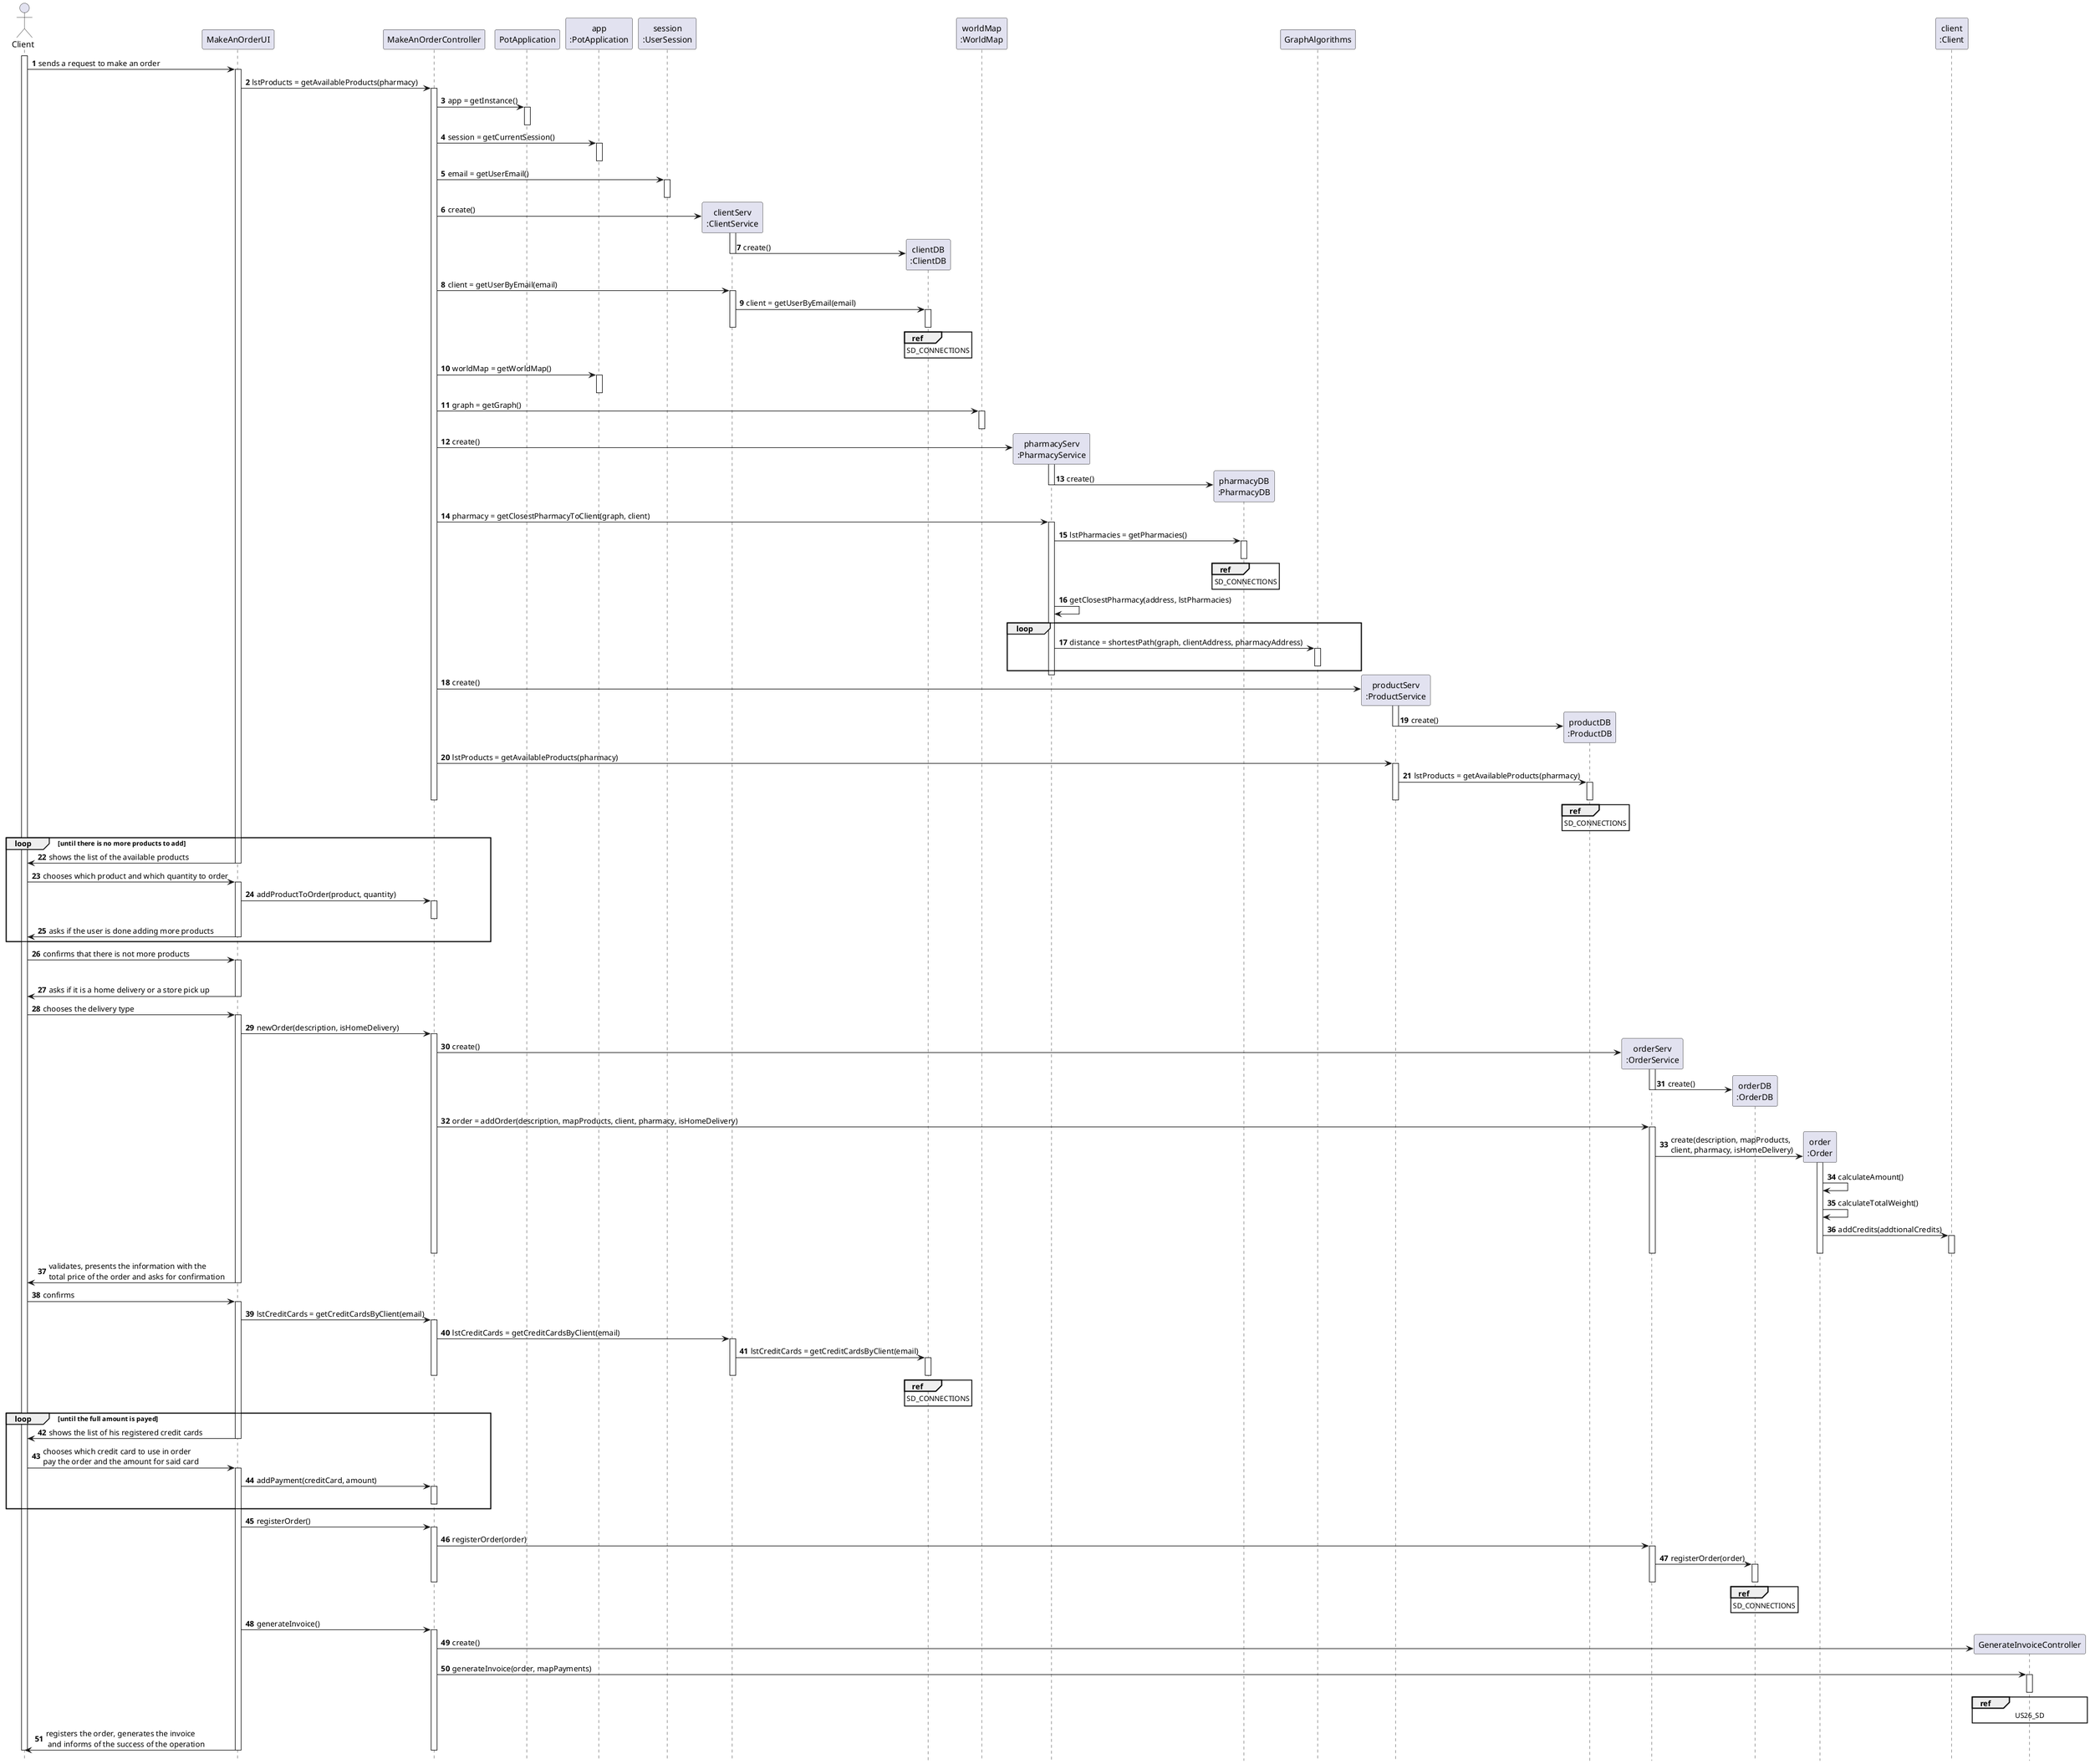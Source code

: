 @startuml
autonumber
hide footbox

actor "Client" as CL

participant "MakeAnOrderUI" as UI
participant "MakeAnOrderController" as CTRL
participant "PotApplication" as _APP
participant "app\n:PotApplication" as APP
participant "session\n:UserSession" as SESSION
participant "clientServ\n:ClientService" as CS
participant "clientDB\n:ClientDB" as CDB
participant "worldMap\n:WorldMap" as WM
participant "pharmacyServ\n:PharmacyService" as PHS
participant "pharmacyDB\n:PharmacyDB" as PHDB
participant "GraphAlgorithms" as GA
participant "productServ\n:ProductService" as PS
participant "productDB\n:ProductDB" as PDB
participant "orderServ\n:OrderService" as OS
participant "orderDB\n:OrderDB" as ODB
participant "order\n:Order" as O
participant "client\n:Client" as C
participant "GenerateInvoiceController" as INVCTRL

activate CL

CL -> UI : sends a request to make an order
activate UI
UI -> CTRL : lstProducts = getAvailableProducts(pharmacy)
activate CTRL
CTRL -> _APP: app = getInstance()
activate _APP
deactivate _APP

CTRL -> APP: session = getCurrentSession()
activate APP
deactivate APP

CTRL -> SESSION: email = getUserEmail()
activate SESSION
deactivate SESSION
CTRL -> CS** : create()
activate CS
CS -> CDB** : create()
deactivate CS
CTRL -> CS : client = getUserByEmail(email)
activate CS
CS -> CDB : client = getUserByEmail(email)
activate CDB
ref over CDB
SD_CONNECTIONS
end ref
deactivate CDB
deactivate CS

CTRL -> APP: worldMap = getWorldMap()
activate APP
deactivate APP

CTRL -> WM: graph = getGraph()
activate WM
deactivate WM

CTRL -> PHS** : create()
activate PHS
PHS -> PHDB** : create()
deactivate PHS
CTRL -> PHS : pharmacy = getClosestPharmacyToClient(graph, client)
activate PHS
PHS -> PHDB : lstPharmacies = getPharmacies()
activate PHDB
ref over PHDB
SD_CONNECTIONS
end ref
deactivate PHDB
PHS -> PHS : getClosestPharmacy(address, lstPharmacies)
loop
PHS -> GA : distance = shortestPath(graph, clientAddress, pharmacyAddress)
activate GA
deactivate GA
end loop
deactivate PHS
CTRL -> PS** : create()
activate PS
PS -> PDB** : create()
deactivate PS
CTRL -> PS : lstProducts = getAvailableProducts(pharmacy)
activate PS
PS -> PDB : lstProducts = getAvailableProducts(pharmacy)
activate PDB
ref over PDB
SD_CONNECTIONS
end ref
deactivate PDB
deactivate PS
deactivate CTRL
loop until there is no more products to add
UI -> CL : shows the list of the available products
deactivate UI

CL -> UI : chooses which product and which quantity to order
activate UI
UI -> CTRL : addProductToOrder(product, quantity)
activate CTRL
deactivate CTRL
UI -> CL : asks if the user is done adding more products
deactivate UI
end

CL -> UI : confirms that there is not more products
activate UI
deactivate CTRL

UI -> CL : asks if it is a home delivery or a store pick up
deactivate UI

CL -> UI : chooses the delivery type
activate UI
UI -> CTRL : newOrder(description, isHomeDelivery)
activate CTRL

CTRL -> OS** : create()
activate OS
OS -> ODB** : create()
deactivate OS
CTRL -> OS : order = addOrder(description, mapProducts, client, pharmacy, isHomeDelivery)
activate OS
OS -> O** : create(description, mapProducts, \nclient, pharmacy, isHomeDelivery)
activate O
O -> O : calculateAmount()
O -> O : calculateTotalWeight()
O -> C : addCredits(addtionalCredits)
activate C
deactivate C
deactivate O
deactivate OS
deactivate CTRL

UI -> CL : validates, presents the information with the \ntotal price of the order and asks for confirmation
deactivate UI

CL -> UI : confirms
activate UI
UI -> CTRL : lstCreditCards = getCreditCardsByClient(email)
activate CTRL
CTRL -> CS : lstCreditCards = getCreditCardsByClient(email)
activate CS
CS -> CDB : lstCreditCards = getCreditCardsByClient(email)
activate CDB
ref over CDB
SD_CONNECTIONS
end ref
deactivate CDB
deactivate CS
deactivate CTRL
deactivate CTRL
loop until the full amount is payed
UI -> CL : shows the list of his registered credit cards
deactivate UI

CL -> UI : chooses which credit card to use in order \npay the order and the amount for said card
activate UI
UI -> CTRL : addPayment(creditCard, amount)
activate CTRL
deactivate CTRL
end
UI -> CTRL : registerOrder()
activate CTRL
CTRL -> OS : registerOrder(order)
activate OS
OS -> ODB : registerOrder(order)
activate ODB
ref over ODB
SD_CONNECTIONS
end ref
deactivate ODB
deactivate OS
deactivate CTRL
UI -> CTRL : generateInvoice()
activate CTRL
CTRL -> INVCTRL** : create()
CTRL -> INVCTRL : generateInvoice(order, mapPayments)
activate INVCTRL
ref over INVCTRL
US26_SD
end ref
deactivate INVCTRL
UI -> CL : registers the order, generates the invoice\n and informs of the success of the operation
deactivate CTRL
deactivate UI
deactivate CL

@enduml